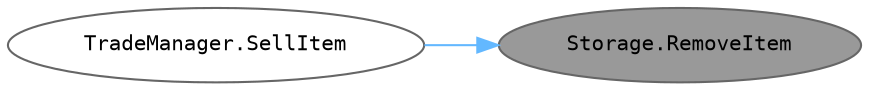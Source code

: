 digraph "Storage.RemoveItem"
{
 // INTERACTIVE_SVG=YES
 // LATEX_PDF_SIZE
  bgcolor="transparent";
  edge [fontname=Helvetica,fontsize=10,labelfontname=Helvetica,labelfontsize=10];
  node [fontname=Helvetica,fontsize=10,fontname=Consolas fontsize=10 style=filled height=0.2 width=0.4 margin=0.1];
  rankdir="RL";
  Node1 [id="Node000001",label="Storage.RemoveItem",height=0.2,width=0.4,color="gray40", fillcolor="grey60", style="filled", fontcolor="black",tooltip="창고에서 지정한 아이템의 수량을 제거합니다."];
  Node1 -> Node2 [id="edge1_Node000001_Node000002",dir="back",color="steelblue1",style="solid",tooltip=" "];
  Node2 [id="Node000002",label="TradeManager.SellItem",height=0.2,width=0.4,color="grey40", fillcolor="white", style="filled",URL="$class_trade_manager.html#a3d33a8cd0cf2452b8442bdcfb97dd6c9",tooltip="지정된 아이템을 판매하는 메서드입니다. 창고에 충분한 아이템이 있는 경우 판매하고, 판매 금액만큼 플레이어의 COMA를 증가시킵니다."];
}
